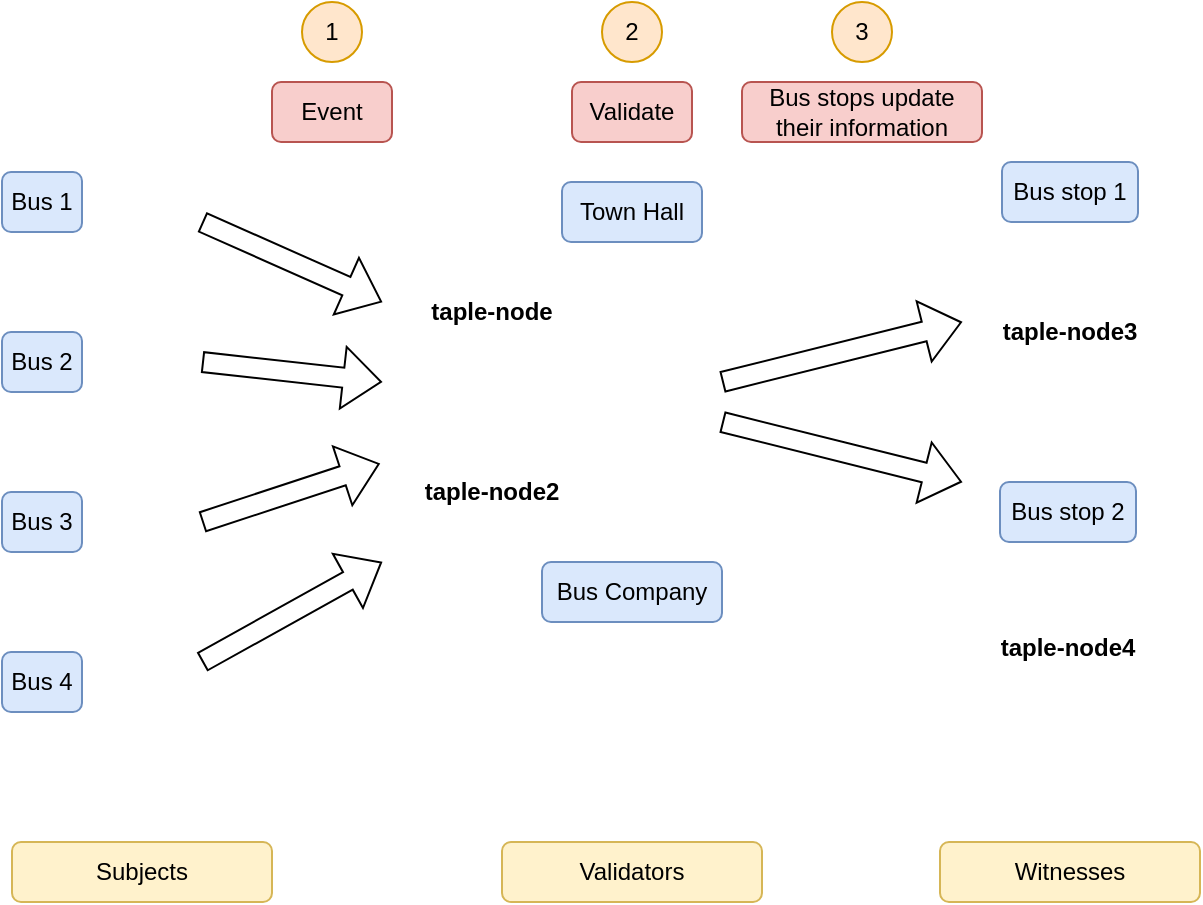 <mxfile version="20.8.3" type="device" pages="2"><diagram id="CWq3wLM1RnJ8HpopTooh" name="Página-1"><mxGraphModel dx="1221" dy="680" grid="1" gridSize="10" guides="1" tooltips="1" connect="1" arrows="1" fold="1" page="1" pageScale="1" pageWidth="827" pageHeight="1169" background="#ffffff" math="0" shadow="0"><root><mxCell id="0"/><mxCell id="1" parent="0"/><mxCell id="iqKt8Sqwvn3N-GFQ4_je-1" value="" style="shape=image;html=1;verticalAlign=top;verticalLabelPosition=bottom;labelBackgroundColor=#ffffff;imageAspect=0;aspect=fixed;image=https://cdn1.iconfinder.com/data/icons/vehicle-37/24/Bus-128.png" parent="1" vertex="1"><mxGeometry x="120" y="160" width="40" height="40" as="geometry"/></mxCell><mxCell id="iqKt8Sqwvn3N-GFQ4_je-2" value="" style="shape=image;html=1;verticalAlign=top;verticalLabelPosition=bottom;labelBackgroundColor=#ffffff;imageAspect=0;aspect=fixed;image=https://cdn1.iconfinder.com/data/icons/vehicle-37/24/Bus-128.png" parent="1" vertex="1"><mxGeometry x="120" y="80" width="40" height="40" as="geometry"/></mxCell><mxCell id="iqKt8Sqwvn3N-GFQ4_je-3" value="" style="shape=image;html=1;verticalAlign=top;verticalLabelPosition=bottom;labelBackgroundColor=#ffffff;imageAspect=0;aspect=fixed;image=https://cdn1.iconfinder.com/data/icons/vehicle-37/24/Bus-128.png" parent="1" vertex="1"><mxGeometry x="120" y="240" width="40" height="40" as="geometry"/></mxCell><mxCell id="iqKt8Sqwvn3N-GFQ4_je-4" value="" style="shape=image;html=1;verticalAlign=top;verticalLabelPosition=bottom;labelBackgroundColor=#ffffff;imageAspect=0;aspect=fixed;image=https://cdn1.iconfinder.com/data/icons/vehicle-37/24/Bus-128.png" parent="1" vertex="1"><mxGeometry x="120" y="320" width="40" height="40" as="geometry"/></mxCell><mxCell id="iqKt8Sqwvn3N-GFQ4_je-9" value="" style="shape=image;html=1;verticalAlign=top;verticalLabelPosition=bottom;labelBackgroundColor=#ffffff;imageAspect=0;aspect=fixed;image=https://cdn4.iconfinder.com/data/icons/public-transportation-11/128/Public_Transportation_EXPANDED-13-128.png" parent="1" vertex="1"><mxGeometry x="558" y="90" width="90" height="90" as="geometry"/></mxCell><mxCell id="iqKt8Sqwvn3N-GFQ4_je-10" value="" style="shape=image;html=1;verticalAlign=top;verticalLabelPosition=bottom;labelBackgroundColor=#ffffff;imageAspect=0;aspect=fixed;image=https://cdn4.iconfinder.com/data/icons/public-transportation-11/128/Public_Transportation_EXPANDED-13-128.png" parent="1" vertex="1"><mxGeometry x="558" y="249" width="90" height="90" as="geometry"/></mxCell><mxCell id="iqKt8Sqwvn3N-GFQ4_je-11" value="" style="shape=image;html=1;verticalAlign=top;verticalLabelPosition=bottom;labelBackgroundColor=#ffffff;imageAspect=0;aspect=fixed;image=https://cdn2.iconfinder.com/data/icons/maki/100/town-hall-128.png" parent="1" vertex="1"><mxGeometry x="350" y="120" width="70" height="70" as="geometry"/></mxCell><mxCell id="iqKt8Sqwvn3N-GFQ4_je-12" value="" style="shape=image;html=1;verticalAlign=top;verticalLabelPosition=bottom;labelBackgroundColor=#ffffff;imageAspect=0;aspect=fixed;image=https://cdn1.iconfinder.com/data/icons/building-vol-3-3/512/15-128.png" parent="1" vertex="1"><mxGeometry x="355" y="215" width="60" height="60" as="geometry"/></mxCell><mxCell id="iqKt8Sqwvn3N-GFQ4_je-13" value="Event" style="text;html=1;strokeColor=#b85450;fillColor=#f8cecc;align=center;verticalAlign=middle;whiteSpace=wrap;rounded=1;" parent="1" vertex="1"><mxGeometry x="205" y="40" width="60" height="30" as="geometry"/></mxCell><mxCell id="iqKt8Sqwvn3N-GFQ4_je-14" value="Witnesses" style="text;html=1;strokeColor=#d6b656;fillColor=#fff2cc;align=center;verticalAlign=middle;whiteSpace=wrap;rounded=1;" parent="1" vertex="1"><mxGeometry x="539" y="420" width="130" height="30" as="geometry"/></mxCell><mxCell id="iqKt8Sqwvn3N-GFQ4_je-17" value="Bus stop 1" style="text;html=1;strokeColor=#6c8ebf;fillColor=#dae8fc;align=center;verticalAlign=middle;whiteSpace=wrap;rounded=1;shadow=0;glass=0;fillStyle=auto;" parent="1" vertex="1"><mxGeometry x="570" y="80" width="68" height="30" as="geometry"/></mxCell><mxCell id="iqKt8Sqwvn3N-GFQ4_je-21" value="Town Hall" style="text;html=1;strokeColor=#6c8ebf;fillColor=#dae8fc;align=center;verticalAlign=middle;whiteSpace=wrap;rounded=1;shadow=0;glass=0;fillStyle=auto;" parent="1" vertex="1"><mxGeometry x="350" y="90" width="70" height="30" as="geometry"/></mxCell><mxCell id="iqKt8Sqwvn3N-GFQ4_je-23" value="Bus Company" style="text;html=1;strokeColor=#6c8ebf;fillColor=#dae8fc;align=center;verticalAlign=middle;whiteSpace=wrap;rounded=1;shadow=0;glass=0;fillStyle=auto;" parent="1" vertex="1"><mxGeometry x="340" y="280" width="90" height="30" as="geometry"/></mxCell><mxCell id="iqKt8Sqwvn3N-GFQ4_je-25" value="Bus 4" style="text;html=1;strokeColor=#6c8ebf;fillColor=#dae8fc;align=center;verticalAlign=middle;whiteSpace=wrap;rounded=1;shadow=0;glass=0;fillStyle=auto;" parent="1" vertex="1"><mxGeometry x="70" y="325" width="40" height="30" as="geometry"/></mxCell><mxCell id="iqKt8Sqwvn3N-GFQ4_je-26" value="Bus 2" style="text;html=1;strokeColor=#6c8ebf;fillColor=#dae8fc;align=center;verticalAlign=middle;whiteSpace=wrap;rounded=1;shadow=0;glass=0;fillStyle=auto;" parent="1" vertex="1"><mxGeometry x="70" y="165" width="40" height="30" as="geometry"/></mxCell><mxCell id="iqKt8Sqwvn3N-GFQ4_je-27" value="Bus 3" style="text;html=1;strokeColor=#6c8ebf;fillColor=#dae8fc;align=center;verticalAlign=middle;whiteSpace=wrap;rounded=1;shadow=0;glass=0;fillStyle=auto;" parent="1" vertex="1"><mxGeometry x="70" y="245" width="40" height="30" as="geometry"/></mxCell><mxCell id="iqKt8Sqwvn3N-GFQ4_je-28" value="Bus 1" style="text;html=1;strokeColor=#6c8ebf;fillColor=#dae8fc;align=center;verticalAlign=middle;whiteSpace=wrap;rounded=1;shadow=0;glass=0;fillStyle=auto;" parent="1" vertex="1"><mxGeometry x="70" y="85" width="40" height="30" as="geometry"/></mxCell><mxCell id="iqKt8Sqwvn3N-GFQ4_je-29" value="Subjects" style="text;html=1;strokeColor=#d6b656;fillColor=#fff2cc;align=center;verticalAlign=middle;whiteSpace=wrap;rounded=1;" parent="1" vertex="1"><mxGeometry x="75" y="420" width="130" height="30" as="geometry"/></mxCell><mxCell id="iqKt8Sqwvn3N-GFQ4_je-35" value="taple-node" style="text;html=1;strokeColor=none;fillColor=none;align=center;verticalAlign=middle;whiteSpace=wrap;rounded=0;fontStyle=1" parent="1" vertex="1"><mxGeometry x="250" y="140" width="130" height="30" as="geometry"/></mxCell><mxCell id="iqKt8Sqwvn3N-GFQ4_je-37" value="taple-node2" style="text;html=1;strokeColor=none;fillColor=none;align=center;verticalAlign=middle;whiteSpace=wrap;rounded=0;fontStyle=1" parent="1" vertex="1"><mxGeometry x="250" y="230" width="130" height="30" as="geometry"/></mxCell><mxCell id="iqKt8Sqwvn3N-GFQ4_je-38" value="taple-node3" style="text;html=1;strokeColor=none;fillColor=none;align=center;verticalAlign=middle;whiteSpace=wrap;rounded=0;fontStyle=1" parent="1" vertex="1"><mxGeometry x="539" y="150" width="130" height="30" as="geometry"/></mxCell><mxCell id="iqKt8Sqwvn3N-GFQ4_je-41" value="taple-node4" style="text;html=1;strokeColor=none;fillColor=none;align=center;verticalAlign=middle;whiteSpace=wrap;rounded=0;fontStyle=1" parent="1" vertex="1"><mxGeometry x="538" y="308" width="130" height="30" as="geometry"/></mxCell><mxCell id="iqKt8Sqwvn3N-GFQ4_je-43" value="Bus stop 2" style="text;html=1;strokeColor=#6c8ebf;fillColor=#dae8fc;align=center;verticalAlign=middle;whiteSpace=wrap;rounded=1;shadow=0;glass=0;fillStyle=auto;" parent="1" vertex="1"><mxGeometry x="569" y="240" width="68" height="30" as="geometry"/></mxCell><mxCell id="Mc8ofiJ6nPP0rj3YRnDA-2" value="" style="shape=flexArrow;endArrow=classic;html=1;rounded=0;" parent="1" edge="1"><mxGeometry width="50" height="50" relative="1" as="geometry"><mxPoint x="170" y="110" as="sourcePoint"/><mxPoint x="260" y="150" as="targetPoint"/></mxGeometry></mxCell><mxCell id="Mc8ofiJ6nPP0rj3YRnDA-3" value="" style="shape=flexArrow;endArrow=classic;html=1;rounded=0;" parent="1" edge="1"><mxGeometry width="50" height="50" relative="1" as="geometry"><mxPoint x="170" y="180" as="sourcePoint"/><mxPoint x="260" y="190" as="targetPoint"/></mxGeometry></mxCell><mxCell id="Mc8ofiJ6nPP0rj3YRnDA-4" value="" style="shape=flexArrow;endArrow=classic;html=1;rounded=0;entryX=0.068;entryY=0.027;entryDx=0;entryDy=0;entryPerimeter=0;" parent="1" target="iqKt8Sqwvn3N-GFQ4_je-37" edge="1"><mxGeometry width="50" height="50" relative="1" as="geometry"><mxPoint x="170" y="260" as="sourcePoint"/><mxPoint x="260" y="220" as="targetPoint"/></mxGeometry></mxCell><mxCell id="Mc8ofiJ6nPP0rj3YRnDA-5" value="" style="shape=flexArrow;endArrow=classic;html=1;rounded=0;" parent="1" edge="1"><mxGeometry width="50" height="50" relative="1" as="geometry"><mxPoint x="170" y="330" as="sourcePoint"/><mxPoint x="260" y="280" as="targetPoint"/></mxGeometry></mxCell><mxCell id="Mc8ofiJ6nPP0rj3YRnDA-6" value="Validators" style="text;html=1;strokeColor=#d6b656;fillColor=#fff2cc;align=center;verticalAlign=middle;whiteSpace=wrap;rounded=1;" parent="1" vertex="1"><mxGeometry x="320" y="420" width="130" height="30" as="geometry"/></mxCell><mxCell id="Mc8ofiJ6nPP0rj3YRnDA-7" value="1" style="ellipse;whiteSpace=wrap;html=1;aspect=fixed;rounded=1;shadow=0;glass=0;sketch=0;fillStyle=auto;fillColor=#ffe6cc;strokeColor=#d79b00;" parent="1" vertex="1"><mxGeometry x="220" width="30" height="30" as="geometry"/></mxCell><mxCell id="Mc8ofiJ6nPP0rj3YRnDA-8" value="2" style="ellipse;whiteSpace=wrap;html=1;aspect=fixed;rounded=1;shadow=0;glass=0;sketch=0;fillStyle=auto;fillColor=#ffe6cc;strokeColor=#d79b00;" parent="1" vertex="1"><mxGeometry x="370" width="30" height="30" as="geometry"/></mxCell><mxCell id="Mc8ofiJ6nPP0rj3YRnDA-9" value="Validate" style="text;html=1;strokeColor=#b85450;fillColor=#f8cecc;align=center;verticalAlign=middle;whiteSpace=wrap;rounded=1;" parent="1" vertex="1"><mxGeometry x="355" y="40" width="60" height="30" as="geometry"/></mxCell><mxCell id="Mc8ofiJ6nPP0rj3YRnDA-10" value="3" style="ellipse;whiteSpace=wrap;html=1;aspect=fixed;rounded=1;shadow=0;glass=0;sketch=0;fillStyle=auto;fillColor=#ffe6cc;strokeColor=#d79b00;" parent="1" vertex="1"><mxGeometry x="485" width="30" height="30" as="geometry"/></mxCell><mxCell id="Mc8ofiJ6nPP0rj3YRnDA-12" value="Bus stops update their information" style="text;html=1;strokeColor=#b85450;fillColor=#f8cecc;align=center;verticalAlign=middle;whiteSpace=wrap;rounded=1;" parent="1" vertex="1"><mxGeometry x="440" y="40" width="120" height="30" as="geometry"/></mxCell><mxCell id="Mc8ofiJ6nPP0rj3YRnDA-13" value="" style="shape=flexArrow;endArrow=classic;html=1;rounded=0;" parent="1" edge="1"><mxGeometry width="50" height="50" relative="1" as="geometry"><mxPoint x="430" y="190" as="sourcePoint"/><mxPoint x="550" y="160" as="targetPoint"/></mxGeometry></mxCell><mxCell id="Mc8ofiJ6nPP0rj3YRnDA-14" value="" style="shape=flexArrow;endArrow=classic;html=1;rounded=0;" parent="1" edge="1"><mxGeometry width="50" height="50" relative="1" as="geometry"><mxPoint x="430" y="210" as="sourcePoint"/><mxPoint x="550" y="240" as="targetPoint"/></mxGeometry></mxCell></root></mxGraphModel></diagram><diagram name="Copia de Página-1" id="w1VmFGPV6oujdSA-49QF"><mxGraphModel dx="1221" dy="680" grid="1" gridSize="10" guides="1" tooltips="1" connect="1" arrows="1" fold="1" page="1" pageScale="1" pageWidth="827" pageHeight="1169" background="#ffffff" math="0" shadow="0"><root><mxCell id="rWdByrEmsbWSEDeW0jo9-0"/><mxCell id="rWdByrEmsbWSEDeW0jo9-1" parent="rWdByrEmsbWSEDeW0jo9-0"/><mxCell id="rWdByrEmsbWSEDeW0jo9-2" value="" style="shape=image;html=1;verticalAlign=top;verticalLabelPosition=bottom;labelBackgroundColor=#ffffff;imageAspect=0;aspect=fixed;image=https://cdn1.iconfinder.com/data/icons/vehicle-37/24/Bus-128.png" vertex="1" parent="rWdByrEmsbWSEDeW0jo9-1"><mxGeometry x="120" y="160" width="40" height="40" as="geometry"/></mxCell><mxCell id="rWdByrEmsbWSEDeW0jo9-3" value="" style="shape=image;html=1;verticalAlign=top;verticalLabelPosition=bottom;labelBackgroundColor=#ffffff;imageAspect=0;aspect=fixed;image=https://cdn1.iconfinder.com/data/icons/vehicle-37/24/Bus-128.png" vertex="1" parent="rWdByrEmsbWSEDeW0jo9-1"><mxGeometry x="120" y="80" width="40" height="40" as="geometry"/></mxCell><mxCell id="rWdByrEmsbWSEDeW0jo9-4" value="" style="shape=image;html=1;verticalAlign=top;verticalLabelPosition=bottom;labelBackgroundColor=#ffffff;imageAspect=0;aspect=fixed;image=https://cdn1.iconfinder.com/data/icons/vehicle-37/24/Bus-128.png" vertex="1" parent="rWdByrEmsbWSEDeW0jo9-1"><mxGeometry x="120" y="240" width="40" height="40" as="geometry"/></mxCell><mxCell id="rWdByrEmsbWSEDeW0jo9-5" value="" style="shape=image;html=1;verticalAlign=top;verticalLabelPosition=bottom;labelBackgroundColor=#ffffff;imageAspect=0;aspect=fixed;image=https://cdn1.iconfinder.com/data/icons/vehicle-37/24/Bus-128.png" vertex="1" parent="rWdByrEmsbWSEDeW0jo9-1"><mxGeometry x="120" y="320" width="40" height="40" as="geometry"/></mxCell><mxCell id="rWdByrEmsbWSEDeW0jo9-6" value="" style="shape=image;html=1;verticalAlign=top;verticalLabelPosition=bottom;labelBackgroundColor=#ffffff;imageAspect=0;aspect=fixed;image=https://cdn4.iconfinder.com/data/icons/public-transportation-11/128/Public_Transportation_EXPANDED-13-128.png" vertex="1" parent="rWdByrEmsbWSEDeW0jo9-1"><mxGeometry x="558" y="90" width="90" height="90" as="geometry"/></mxCell><mxCell id="rWdByrEmsbWSEDeW0jo9-7" value="" style="shape=image;html=1;verticalAlign=top;verticalLabelPosition=bottom;labelBackgroundColor=#ffffff;imageAspect=0;aspect=fixed;image=https://cdn4.iconfinder.com/data/icons/public-transportation-11/128/Public_Transportation_EXPANDED-13-128.png" vertex="1" parent="rWdByrEmsbWSEDeW0jo9-1"><mxGeometry x="558" y="249" width="90" height="90" as="geometry"/></mxCell><mxCell id="rWdByrEmsbWSEDeW0jo9-8" value="" style="shape=image;html=1;verticalAlign=top;verticalLabelPosition=bottom;labelBackgroundColor=#ffffff;imageAspect=0;aspect=fixed;image=https://cdn2.iconfinder.com/data/icons/maki/100/town-hall-128.png" vertex="1" parent="rWdByrEmsbWSEDeW0jo9-1"><mxGeometry x="350" y="120" width="70" height="70" as="geometry"/></mxCell><mxCell id="rWdByrEmsbWSEDeW0jo9-9" value="" style="shape=image;html=1;verticalAlign=top;verticalLabelPosition=bottom;labelBackgroundColor=#ffffff;imageAspect=0;aspect=fixed;image=https://cdn1.iconfinder.com/data/icons/building-vol-3-3/512/15-128.png" vertex="1" parent="rWdByrEmsbWSEDeW0jo9-1"><mxGeometry x="355" y="215" width="60" height="60" as="geometry"/></mxCell><mxCell id="rWdByrEmsbWSEDeW0jo9-10" value="Event" style="text;html=1;strokeColor=#b85450;fillColor=#f8cecc;align=center;verticalAlign=middle;whiteSpace=wrap;rounded=1;" vertex="1" parent="rWdByrEmsbWSEDeW0jo9-1"><mxGeometry x="205" y="40" width="60" height="30" as="geometry"/></mxCell><mxCell id="rWdByrEmsbWSEDeW0jo9-11" value="Witnesses" style="text;html=1;strokeColor=#d6b656;fillColor=#fff2cc;align=center;verticalAlign=middle;whiteSpace=wrap;rounded=1;" vertex="1" parent="rWdByrEmsbWSEDeW0jo9-1"><mxGeometry x="539" y="420" width="130" height="30" as="geometry"/></mxCell><mxCell id="rWdByrEmsbWSEDeW0jo9-12" value="Bus stop 1" style="text;html=1;strokeColor=#6c8ebf;fillColor=#dae8fc;align=center;verticalAlign=middle;whiteSpace=wrap;rounded=1;shadow=0;glass=0;fillStyle=auto;" vertex="1" parent="rWdByrEmsbWSEDeW0jo9-1"><mxGeometry x="570" y="80" width="68" height="30" as="geometry"/></mxCell><mxCell id="rWdByrEmsbWSEDeW0jo9-13" value="Town Hall" style="text;html=1;strokeColor=#6c8ebf;fillColor=#dae8fc;align=center;verticalAlign=middle;whiteSpace=wrap;rounded=1;shadow=0;glass=0;fillStyle=auto;" vertex="1" parent="rWdByrEmsbWSEDeW0jo9-1"><mxGeometry x="350" y="90" width="70" height="30" as="geometry"/></mxCell><mxCell id="rWdByrEmsbWSEDeW0jo9-14" value="Bus Company" style="text;html=1;strokeColor=#6c8ebf;fillColor=#dae8fc;align=center;verticalAlign=middle;whiteSpace=wrap;rounded=1;shadow=0;glass=0;fillStyle=auto;" vertex="1" parent="rWdByrEmsbWSEDeW0jo9-1"><mxGeometry x="340" y="280" width="90" height="30" as="geometry"/></mxCell><mxCell id="rWdByrEmsbWSEDeW0jo9-15" value="Bus 4" style="text;html=1;strokeColor=#6c8ebf;fillColor=#dae8fc;align=center;verticalAlign=middle;whiteSpace=wrap;rounded=1;shadow=0;glass=0;fillStyle=auto;" vertex="1" parent="rWdByrEmsbWSEDeW0jo9-1"><mxGeometry x="70" y="325" width="40" height="30" as="geometry"/></mxCell><mxCell id="rWdByrEmsbWSEDeW0jo9-16" value="Bus 2" style="text;html=1;strokeColor=#6c8ebf;fillColor=#dae8fc;align=center;verticalAlign=middle;whiteSpace=wrap;rounded=1;shadow=0;glass=0;fillStyle=auto;" vertex="1" parent="rWdByrEmsbWSEDeW0jo9-1"><mxGeometry x="70" y="165" width="40" height="30" as="geometry"/></mxCell><mxCell id="rWdByrEmsbWSEDeW0jo9-17" value="Bus 3" style="text;html=1;strokeColor=#6c8ebf;fillColor=#dae8fc;align=center;verticalAlign=middle;whiteSpace=wrap;rounded=1;shadow=0;glass=0;fillStyle=auto;" vertex="1" parent="rWdByrEmsbWSEDeW0jo9-1"><mxGeometry x="70" y="245" width="40" height="30" as="geometry"/></mxCell><mxCell id="rWdByrEmsbWSEDeW0jo9-18" value="Bus 1" style="text;html=1;strokeColor=#6c8ebf;fillColor=#dae8fc;align=center;verticalAlign=middle;whiteSpace=wrap;rounded=1;shadow=0;glass=0;fillStyle=auto;" vertex="1" parent="rWdByrEmsbWSEDeW0jo9-1"><mxGeometry x="70" y="85" width="40" height="30" as="geometry"/></mxCell><mxCell id="rWdByrEmsbWSEDeW0jo9-20" value="taple-node5" style="text;html=1;strokeColor=none;fillColor=none;align=center;verticalAlign=middle;whiteSpace=wrap;rounded=0;fontStyle=1" vertex="1" parent="rWdByrEmsbWSEDeW0jo9-1"><mxGeometry x="250" y="140" width="130" height="30" as="geometry"/></mxCell><mxCell id="rWdByrEmsbWSEDeW0jo9-21" value="taple-node6" style="text;html=1;strokeColor=none;fillColor=none;align=center;verticalAlign=middle;whiteSpace=wrap;rounded=0;fontStyle=1" vertex="1" parent="rWdByrEmsbWSEDeW0jo9-1"><mxGeometry x="250" y="230" width="130" height="30" as="geometry"/></mxCell><mxCell id="rWdByrEmsbWSEDeW0jo9-22" value="taple-node7" style="text;html=1;strokeColor=none;fillColor=none;align=center;verticalAlign=middle;whiteSpace=wrap;rounded=0;fontStyle=1" vertex="1" parent="rWdByrEmsbWSEDeW0jo9-1"><mxGeometry x="539" y="150" width="130" height="30" as="geometry"/></mxCell><mxCell id="rWdByrEmsbWSEDeW0jo9-23" value="taple-node8" style="text;html=1;strokeColor=none;fillColor=none;align=center;verticalAlign=middle;whiteSpace=wrap;rounded=0;fontStyle=1" vertex="1" parent="rWdByrEmsbWSEDeW0jo9-1"><mxGeometry x="538" y="308" width="130" height="30" as="geometry"/></mxCell><mxCell id="rWdByrEmsbWSEDeW0jo9-24" value="Bus stop 2" style="text;html=1;strokeColor=#6c8ebf;fillColor=#dae8fc;align=center;verticalAlign=middle;whiteSpace=wrap;rounded=1;shadow=0;glass=0;fillStyle=auto;" vertex="1" parent="rWdByrEmsbWSEDeW0jo9-1"><mxGeometry x="569" y="240" width="68" height="30" as="geometry"/></mxCell><mxCell id="rWdByrEmsbWSEDeW0jo9-25" value="" style="shape=flexArrow;endArrow=classic;html=1;rounded=0;" edge="1" parent="rWdByrEmsbWSEDeW0jo9-1"><mxGeometry width="50" height="50" relative="1" as="geometry"><mxPoint x="170" y="110" as="sourcePoint"/><mxPoint x="260" y="150" as="targetPoint"/></mxGeometry></mxCell><mxCell id="rWdByrEmsbWSEDeW0jo9-26" value="" style="shape=flexArrow;endArrow=classic;html=1;rounded=0;" edge="1" parent="rWdByrEmsbWSEDeW0jo9-1"><mxGeometry width="50" height="50" relative="1" as="geometry"><mxPoint x="170" y="180" as="sourcePoint"/><mxPoint x="260" y="190" as="targetPoint"/></mxGeometry></mxCell><mxCell id="rWdByrEmsbWSEDeW0jo9-27" value="" style="shape=flexArrow;endArrow=classic;html=1;rounded=0;entryX=0.068;entryY=0.027;entryDx=0;entryDy=0;entryPerimeter=0;" edge="1" parent="rWdByrEmsbWSEDeW0jo9-1" target="rWdByrEmsbWSEDeW0jo9-21"><mxGeometry width="50" height="50" relative="1" as="geometry"><mxPoint x="170" y="260" as="sourcePoint"/><mxPoint x="260" y="220" as="targetPoint"/></mxGeometry></mxCell><mxCell id="rWdByrEmsbWSEDeW0jo9-28" value="" style="shape=flexArrow;endArrow=classic;html=1;rounded=0;" edge="1" parent="rWdByrEmsbWSEDeW0jo9-1"><mxGeometry width="50" height="50" relative="1" as="geometry"><mxPoint x="170" y="330" as="sourcePoint"/><mxPoint x="260" y="280" as="targetPoint"/></mxGeometry></mxCell><mxCell id="rWdByrEmsbWSEDeW0jo9-29" value="Validators" style="text;html=1;strokeColor=#d6b656;fillColor=#fff2cc;align=center;verticalAlign=middle;whiteSpace=wrap;rounded=1;" vertex="1" parent="rWdByrEmsbWSEDeW0jo9-1"><mxGeometry x="320" y="420" width="130" height="30" as="geometry"/></mxCell><mxCell id="rWdByrEmsbWSEDeW0jo9-30" value="1" style="ellipse;whiteSpace=wrap;html=1;aspect=fixed;rounded=1;shadow=0;glass=0;sketch=0;fillStyle=auto;fillColor=#ffe6cc;strokeColor=#d79b00;" vertex="1" parent="rWdByrEmsbWSEDeW0jo9-1"><mxGeometry x="220" width="30" height="30" as="geometry"/></mxCell><mxCell id="rWdByrEmsbWSEDeW0jo9-31" value="2" style="ellipse;whiteSpace=wrap;html=1;aspect=fixed;rounded=1;shadow=0;glass=0;sketch=0;fillStyle=auto;fillColor=#ffe6cc;strokeColor=#d79b00;" vertex="1" parent="rWdByrEmsbWSEDeW0jo9-1"><mxGeometry x="370" width="30" height="30" as="geometry"/></mxCell><mxCell id="rWdByrEmsbWSEDeW0jo9-32" value="Validate" style="text;html=1;strokeColor=#b85450;fillColor=#f8cecc;align=center;verticalAlign=middle;whiteSpace=wrap;rounded=1;" vertex="1" parent="rWdByrEmsbWSEDeW0jo9-1"><mxGeometry x="355" y="40" width="60" height="30" as="geometry"/></mxCell><mxCell id="rWdByrEmsbWSEDeW0jo9-33" value="3" style="ellipse;whiteSpace=wrap;html=1;aspect=fixed;rounded=1;shadow=0;glass=0;sketch=0;fillStyle=auto;fillColor=#ffe6cc;strokeColor=#d79b00;" vertex="1" parent="rWdByrEmsbWSEDeW0jo9-1"><mxGeometry x="485" width="30" height="30" as="geometry"/></mxCell><mxCell id="rWdByrEmsbWSEDeW0jo9-34" value="Bus stops update their information" style="text;html=1;strokeColor=#b85450;fillColor=#f8cecc;align=center;verticalAlign=middle;whiteSpace=wrap;rounded=1;" vertex="1" parent="rWdByrEmsbWSEDeW0jo9-1"><mxGeometry x="440" y="40" width="120" height="30" as="geometry"/></mxCell><mxCell id="rWdByrEmsbWSEDeW0jo9-35" value="" style="shape=flexArrow;endArrow=classic;html=1;rounded=0;" edge="1" parent="rWdByrEmsbWSEDeW0jo9-1"><mxGeometry width="50" height="50" relative="1" as="geometry"><mxPoint x="430" y="190" as="sourcePoint"/><mxPoint x="550" y="160" as="targetPoint"/></mxGeometry></mxCell><mxCell id="rWdByrEmsbWSEDeW0jo9-36" value="" style="shape=flexArrow;endArrow=classic;html=1;rounded=0;" edge="1" parent="rWdByrEmsbWSEDeW0jo9-1"><mxGeometry width="50" height="50" relative="1" as="geometry"><mxPoint x="430" y="210" as="sourcePoint"/><mxPoint x="550" y="240" as="targetPoint"/></mxGeometry></mxCell><mxCell id="PyZGbid2SxWRggzYQhe_-0" value="taple-node" style="text;html=1;strokeColor=none;fillColor=none;align=center;verticalAlign=middle;whiteSpace=wrap;rounded=0;fontStyle=1" vertex="1" parent="rWdByrEmsbWSEDeW0jo9-1"><mxGeometry x="25" y="110" width="130" height="30" as="geometry"/></mxCell><mxCell id="PyZGbid2SxWRggzYQhe_-1" value="taple-node2" style="text;html=1;strokeColor=none;fillColor=none;align=center;verticalAlign=middle;whiteSpace=wrap;rounded=0;fontStyle=1" vertex="1" parent="rWdByrEmsbWSEDeW0jo9-1"><mxGeometry x="25" y="190" width="130" height="30" as="geometry"/></mxCell><mxCell id="PyZGbid2SxWRggzYQhe_-2" value="taple-node3" style="text;html=1;strokeColor=none;fillColor=none;align=center;verticalAlign=middle;whiteSpace=wrap;rounded=0;fontStyle=1" vertex="1" parent="rWdByrEmsbWSEDeW0jo9-1"><mxGeometry x="25" y="270" width="130" height="30" as="geometry"/></mxCell><mxCell id="PyZGbid2SxWRggzYQhe_-3" value="taple-node4" style="text;html=1;strokeColor=none;fillColor=none;align=center;verticalAlign=middle;whiteSpace=wrap;rounded=0;fontStyle=1" vertex="1" parent="rWdByrEmsbWSEDeW0jo9-1"><mxGeometry x="25" y="350" width="130" height="30" as="geometry"/></mxCell></root></mxGraphModel></diagram></mxfile>